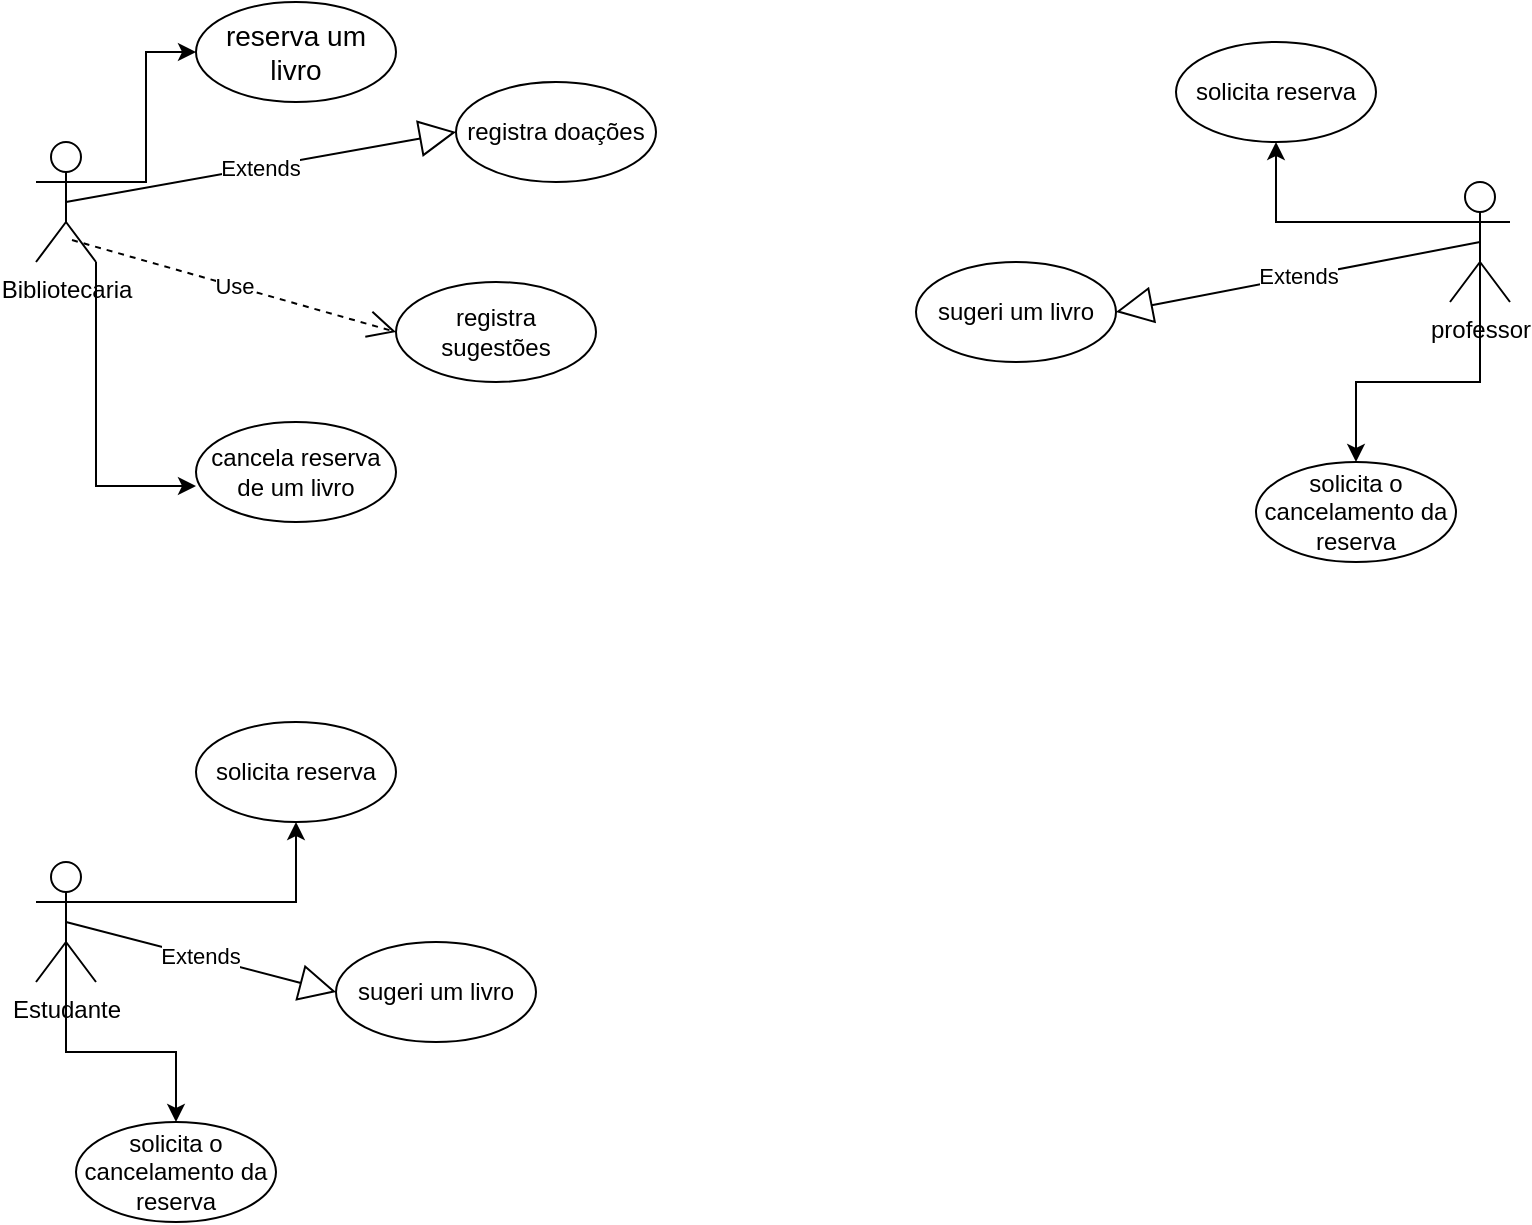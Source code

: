 <mxfile version="14.6.6" type="github">
  <diagram id="uSIg8QblDzqyzv07SyKP" name="Page-1">
    <mxGraphModel dx="1422" dy="791" grid="1" gridSize="10" guides="1" tooltips="1" connect="1" arrows="1" fold="1" page="1" pageScale="1" pageWidth="827" pageHeight="1169" math="0" shadow="0">
      <root>
        <mxCell id="0" />
        <mxCell id="1" parent="0" />
        <mxCell id="Z1cyPokPrNb6-YAmL_YP-1" style="edgeStyle=orthogonalEdgeStyle;rounded=0;orthogonalLoop=1;jettySize=auto;html=1;exitX=1;exitY=0.333;exitDx=0;exitDy=0;exitPerimeter=0;entryX=0;entryY=0.5;entryDx=0;entryDy=0;" edge="1" parent="1" source="2yT5eXzjUrNcCXH1JOnQ-1" target="2yT5eXzjUrNcCXH1JOnQ-5">
          <mxGeometry relative="1" as="geometry" />
        </mxCell>
        <mxCell id="Z1cyPokPrNb6-YAmL_YP-4" style="edgeStyle=orthogonalEdgeStyle;rounded=0;orthogonalLoop=1;jettySize=auto;html=1;exitX=1;exitY=1;exitDx=0;exitDy=0;exitPerimeter=0;entryX=0;entryY=0.64;entryDx=0;entryDy=0;entryPerimeter=0;" edge="1" parent="1" source="2yT5eXzjUrNcCXH1JOnQ-1" target="2yT5eXzjUrNcCXH1JOnQ-12">
          <mxGeometry relative="1" as="geometry" />
        </mxCell>
        <mxCell id="2yT5eXzjUrNcCXH1JOnQ-1" value="Bibliotecaria" style="shape=umlActor;verticalLabelPosition=bottom;verticalAlign=top;html=1;" parent="1" vertex="1">
          <mxGeometry x="40" y="90" width="30" height="60" as="geometry" />
        </mxCell>
        <mxCell id="Z1cyPokPrNb6-YAmL_YP-14" style="edgeStyle=orthogonalEdgeStyle;rounded=0;orthogonalLoop=1;jettySize=auto;html=1;exitX=1;exitY=0.333;exitDx=0;exitDy=0;exitPerimeter=0;entryX=0.5;entryY=1;entryDx=0;entryDy=0;" edge="1" parent="1" source="2yT5eXzjUrNcCXH1JOnQ-2" target="2yT5eXzjUrNcCXH1JOnQ-6">
          <mxGeometry relative="1" as="geometry" />
        </mxCell>
        <mxCell id="Z1cyPokPrNb6-YAmL_YP-15" style="edgeStyle=orthogonalEdgeStyle;rounded=0;orthogonalLoop=1;jettySize=auto;html=1;exitX=0.5;exitY=0.5;exitDx=0;exitDy=0;exitPerimeter=0;entryX=0.5;entryY=0;entryDx=0;entryDy=0;" edge="1" parent="1" source="2yT5eXzjUrNcCXH1JOnQ-2" target="2yT5eXzjUrNcCXH1JOnQ-19">
          <mxGeometry relative="1" as="geometry" />
        </mxCell>
        <mxCell id="2yT5eXzjUrNcCXH1JOnQ-2" value="Estudante" style="shape=umlActor;verticalLabelPosition=bottom;verticalAlign=top;html=1;" parent="1" vertex="1">
          <mxGeometry x="40" y="450" width="30" height="60" as="geometry" />
        </mxCell>
        <mxCell id="2yT5eXzjUrNcCXH1JOnQ-5" value="&lt;font style=&quot;font-size: 14px&quot;&gt;reserva um livro&lt;/font&gt;" style="ellipse;whiteSpace=wrap;html=1;" parent="1" vertex="1">
          <mxGeometry x="120" y="20" width="100" height="50" as="geometry" />
        </mxCell>
        <mxCell id="2yT5eXzjUrNcCXH1JOnQ-6" value="solicita reserva " style="ellipse;whiteSpace=wrap;html=1;" parent="1" vertex="1">
          <mxGeometry x="120" y="380" width="100" height="50" as="geometry" />
        </mxCell>
        <mxCell id="2yT5eXzjUrNcCXH1JOnQ-11" value="registra doações" style="ellipse;whiteSpace=wrap;html=1;" parent="1" vertex="1">
          <mxGeometry x="250" y="60" width="100" height="50" as="geometry" />
        </mxCell>
        <mxCell id="2yT5eXzjUrNcCXH1JOnQ-12" value="cancela reserva de um livro" style="ellipse;whiteSpace=wrap;html=1;" parent="1" vertex="1">
          <mxGeometry x="120" y="230" width="100" height="50" as="geometry" />
        </mxCell>
        <mxCell id="Z1cyPokPrNb6-YAmL_YP-10" style="edgeStyle=orthogonalEdgeStyle;rounded=0;orthogonalLoop=1;jettySize=auto;html=1;exitX=0;exitY=0.333;exitDx=0;exitDy=0;exitPerimeter=0;entryX=0.5;entryY=1;entryDx=0;entryDy=0;" edge="1" parent="1" source="2yT5eXzjUrNcCXH1JOnQ-17" target="2yT5eXzjUrNcCXH1JOnQ-25">
          <mxGeometry relative="1" as="geometry" />
        </mxCell>
        <mxCell id="Z1cyPokPrNb6-YAmL_YP-12" style="edgeStyle=orthogonalEdgeStyle;rounded=0;orthogonalLoop=1;jettySize=auto;html=1;exitX=0.5;exitY=0.5;exitDx=0;exitDy=0;exitPerimeter=0;entryX=0.5;entryY=0;entryDx=0;entryDy=0;" edge="1" parent="1" source="2yT5eXzjUrNcCXH1JOnQ-17" target="2yT5eXzjUrNcCXH1JOnQ-26">
          <mxGeometry relative="1" as="geometry" />
        </mxCell>
        <mxCell id="2yT5eXzjUrNcCXH1JOnQ-17" value="professor" style="shape=umlActor;verticalLabelPosition=bottom;verticalAlign=top;html=1;" parent="1" vertex="1">
          <mxGeometry x="747" y="110" width="30" height="60" as="geometry" />
        </mxCell>
        <mxCell id="2yT5eXzjUrNcCXH1JOnQ-19" value="solicita o cancelamento da reserva" style="ellipse;whiteSpace=wrap;html=1;" parent="1" vertex="1">
          <mxGeometry x="60" y="580" width="100" height="50" as="geometry" />
        </mxCell>
        <mxCell id="2yT5eXzjUrNcCXH1JOnQ-25" value="solicita reserva " style="ellipse;whiteSpace=wrap;html=1;" parent="1" vertex="1">
          <mxGeometry x="610" y="40" width="100" height="50" as="geometry" />
        </mxCell>
        <mxCell id="2yT5eXzjUrNcCXH1JOnQ-26" value="solicita o cancelamento da reserva" style="ellipse;whiteSpace=wrap;html=1;" parent="1" vertex="1">
          <mxGeometry x="650" y="250" width="100" height="50" as="geometry" />
        </mxCell>
        <mxCell id="Z1cyPokPrNb6-YAmL_YP-13" value="Extends" style="endArrow=block;endSize=16;endFill=0;html=1;exitX=0.5;exitY=0.5;exitDx=0;exitDy=0;exitPerimeter=0;entryX=0;entryY=0.5;entryDx=0;entryDy=0;" edge="1" parent="1" source="2yT5eXzjUrNcCXH1JOnQ-1" target="2yT5eXzjUrNcCXH1JOnQ-11">
          <mxGeometry width="160" relative="1" as="geometry">
            <mxPoint x="330" y="280" as="sourcePoint" />
            <mxPoint x="490" y="280" as="targetPoint" />
          </mxGeometry>
        </mxCell>
        <mxCell id="Z1cyPokPrNb6-YAmL_YP-16" value="sugeri um livro" style="ellipse;whiteSpace=wrap;html=1;" vertex="1" parent="1">
          <mxGeometry x="480" y="150" width="100" height="50" as="geometry" />
        </mxCell>
        <mxCell id="Z1cyPokPrNb6-YAmL_YP-17" value="sugeri um livro" style="ellipse;whiteSpace=wrap;html=1;" vertex="1" parent="1">
          <mxGeometry x="190" y="490" width="100" height="50" as="geometry" />
        </mxCell>
        <mxCell id="Z1cyPokPrNb6-YAmL_YP-18" value="Extends" style="endArrow=block;endSize=16;endFill=0;html=1;exitX=0.5;exitY=0.5;exitDx=0;exitDy=0;exitPerimeter=0;entryX=0;entryY=0.5;entryDx=0;entryDy=0;" edge="1" parent="1" source="2yT5eXzjUrNcCXH1JOnQ-2" target="Z1cyPokPrNb6-YAmL_YP-17">
          <mxGeometry width="160" relative="1" as="geometry">
            <mxPoint x="330" y="280" as="sourcePoint" />
            <mxPoint x="490" y="280" as="targetPoint" />
          </mxGeometry>
        </mxCell>
        <mxCell id="Z1cyPokPrNb6-YAmL_YP-20" value="Extends" style="endArrow=block;endSize=16;endFill=0;html=1;exitX=0.5;exitY=0.5;exitDx=0;exitDy=0;exitPerimeter=0;entryX=1;entryY=0.5;entryDx=0;entryDy=0;" edge="1" parent="1" source="2yT5eXzjUrNcCXH1JOnQ-17" target="Z1cyPokPrNb6-YAmL_YP-16">
          <mxGeometry width="160" relative="1" as="geometry">
            <mxPoint x="330" y="280" as="sourcePoint" />
            <mxPoint x="490" y="280" as="targetPoint" />
          </mxGeometry>
        </mxCell>
        <mxCell id="Z1cyPokPrNb6-YAmL_YP-21" value="registra sugestões" style="ellipse;whiteSpace=wrap;html=1;" vertex="1" parent="1">
          <mxGeometry x="220" y="160" width="100" height="50" as="geometry" />
        </mxCell>
        <mxCell id="Z1cyPokPrNb6-YAmL_YP-22" value="Use" style="endArrow=open;endSize=12;dashed=1;html=1;exitX=0.6;exitY=0.817;exitDx=0;exitDy=0;exitPerimeter=0;entryX=0;entryY=0.5;entryDx=0;entryDy=0;" edge="1" parent="1" source="2yT5eXzjUrNcCXH1JOnQ-1" target="Z1cyPokPrNb6-YAmL_YP-21">
          <mxGeometry width="160" relative="1" as="geometry">
            <mxPoint x="330" y="280" as="sourcePoint" />
            <mxPoint x="490" y="280" as="targetPoint" />
          </mxGeometry>
        </mxCell>
      </root>
    </mxGraphModel>
  </diagram>
</mxfile>
